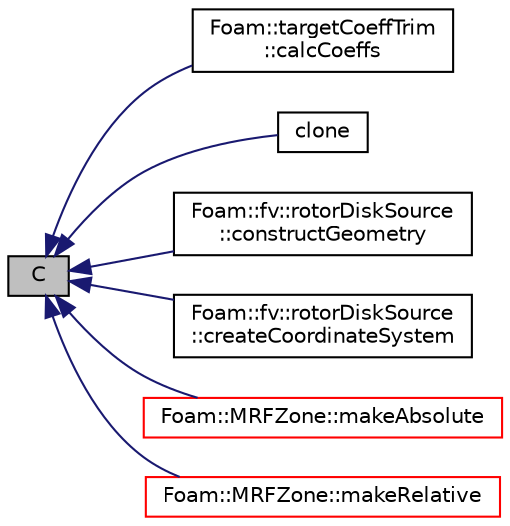 digraph "C"
{
  bgcolor="transparent";
  edge [fontname="Helvetica",fontsize="10",labelfontname="Helvetica",labelfontsize="10"];
  node [fontname="Helvetica",fontsize="10",shape=record];
  rankdir="LR";
  Node1 [label="C",height=0.2,width=0.4,color="black", fillcolor="grey75", style="filled", fontcolor="black"];
  Node1 -> Node2 [dir="back",color="midnightblue",fontsize="10",style="solid",fontname="Helvetica"];
  Node2 [label="Foam::targetCoeffTrim\l::calcCoeffs",height=0.2,width=0.4,color="black",URL="$a02634.html#a05da3ea0f5d4c30f0ec6be1ed8eef61c"];
  Node1 -> Node3 [dir="back",color="midnightblue",fontsize="10",style="solid",fontname="Helvetica"];
  Node3 [label="clone",height=0.2,width=0.4,color="black",URL="$a00170.html#a27878325114dca13ff542fd9af218237",tooltip="Construct and return clone. "];
  Node1 -> Node4 [dir="back",color="midnightblue",fontsize="10",style="solid",fontname="Helvetica"];
  Node4 [label="Foam::fv::rotorDiskSource\l::constructGeometry",height=0.2,width=0.4,color="black",URL="$a02275.html#a4cf56cee568de52f81a76d0d3ca3c9f9",tooltip="Construct geometry. "];
  Node1 -> Node5 [dir="back",color="midnightblue",fontsize="10",style="solid",fontname="Helvetica"];
  Node5 [label="Foam::fv::rotorDiskSource\l::createCoordinateSystem",height=0.2,width=0.4,color="black",URL="$a02275.html#a8b15ea5f84e4d867bfb3f7543065f67a",tooltip="Create the co-ordinate system. "];
  Node1 -> Node6 [dir="back",color="midnightblue",fontsize="10",style="solid",fontname="Helvetica"];
  Node6 [label="Foam::MRFZone::makeAbsolute",height=0.2,width=0.4,color="red",URL="$a01574.html#a2861f72cdf04f03a403bb3dd0355043d",tooltip="Make the given relative velocity absolute within the MRF region. "];
  Node1 -> Node7 [dir="back",color="midnightblue",fontsize="10",style="solid",fontname="Helvetica"];
  Node7 [label="Foam::MRFZone::makeRelative",height=0.2,width=0.4,color="red",URL="$a01574.html#add2fae1d46ede124e41208cdefd3ef33",tooltip="Make the given absolute velocity relative within the MRF region. "];
}
